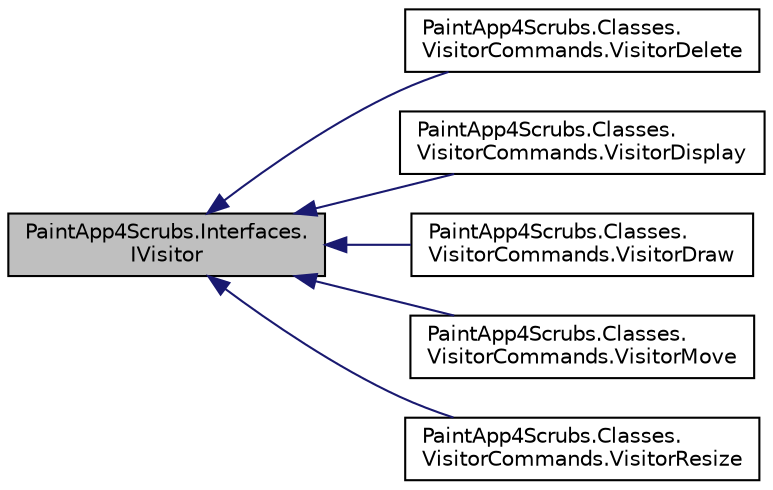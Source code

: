 digraph "PaintApp4Scrubs.Interfaces.IVisitor"
{
 // LATEX_PDF_SIZE
  edge [fontname="Helvetica",fontsize="10",labelfontname="Helvetica",labelfontsize="10"];
  node [fontname="Helvetica",fontsize="10",shape=record];
  rankdir="LR";
  Node1 [label="PaintApp4Scrubs.Interfaces.\lIVisitor",height=0.2,width=0.4,color="black", fillcolor="grey75", style="filled", fontcolor="black",tooltip="the visitor interface"];
  Node1 -> Node2 [dir="back",color="midnightblue",fontsize="10",style="solid",fontname="Helvetica"];
  Node2 [label="PaintApp4Scrubs.Classes.\lVisitorCommands.VisitorDelete",height=0.2,width=0.4,color="black", fillcolor="white", style="filled",URL="$class_paint_app4_scrubs_1_1_classes_1_1_visitor_commands_1_1_visitor_delete.html",tooltip="Visitor to delete the objects"];
  Node1 -> Node3 [dir="back",color="midnightblue",fontsize="10",style="solid",fontname="Helvetica"];
  Node3 [label="PaintApp4Scrubs.Classes.\lVisitorCommands.VisitorDisplay",height=0.2,width=0.4,color="black", fillcolor="white", style="filled",URL="$class_paint_app4_scrubs_1_1_classes_1_1_visitor_commands_1_1_visitor_display.html",tooltip="the vistor to draw"];
  Node1 -> Node4 [dir="back",color="midnightblue",fontsize="10",style="solid",fontname="Helvetica"];
  Node4 [label="PaintApp4Scrubs.Classes.\lVisitorCommands.VisitorDraw",height=0.2,width=0.4,color="black", fillcolor="white", style="filled",URL="$class_paint_app4_scrubs_1_1_classes_1_1_visitor_commands_1_1_visitor_draw.html",tooltip=" "];
  Node1 -> Node5 [dir="back",color="midnightblue",fontsize="10",style="solid",fontname="Helvetica"];
  Node5 [label="PaintApp4Scrubs.Classes.\lVisitorCommands.VisitorMove",height=0.2,width=0.4,color="black", fillcolor="white", style="filled",URL="$class_paint_app4_scrubs_1_1_classes_1_1_visitor_commands_1_1_visitor_move.html",tooltip=" "];
  Node1 -> Node6 [dir="back",color="midnightblue",fontsize="10",style="solid",fontname="Helvetica"];
  Node6 [label="PaintApp4Scrubs.Classes.\lVisitorCommands.VisitorResize",height=0.2,width=0.4,color="black", fillcolor="white", style="filled",URL="$class_paint_app4_scrubs_1_1_classes_1_1_visitor_commands_1_1_visitor_resize.html",tooltip="the Visitor to Move the objects"];
}
